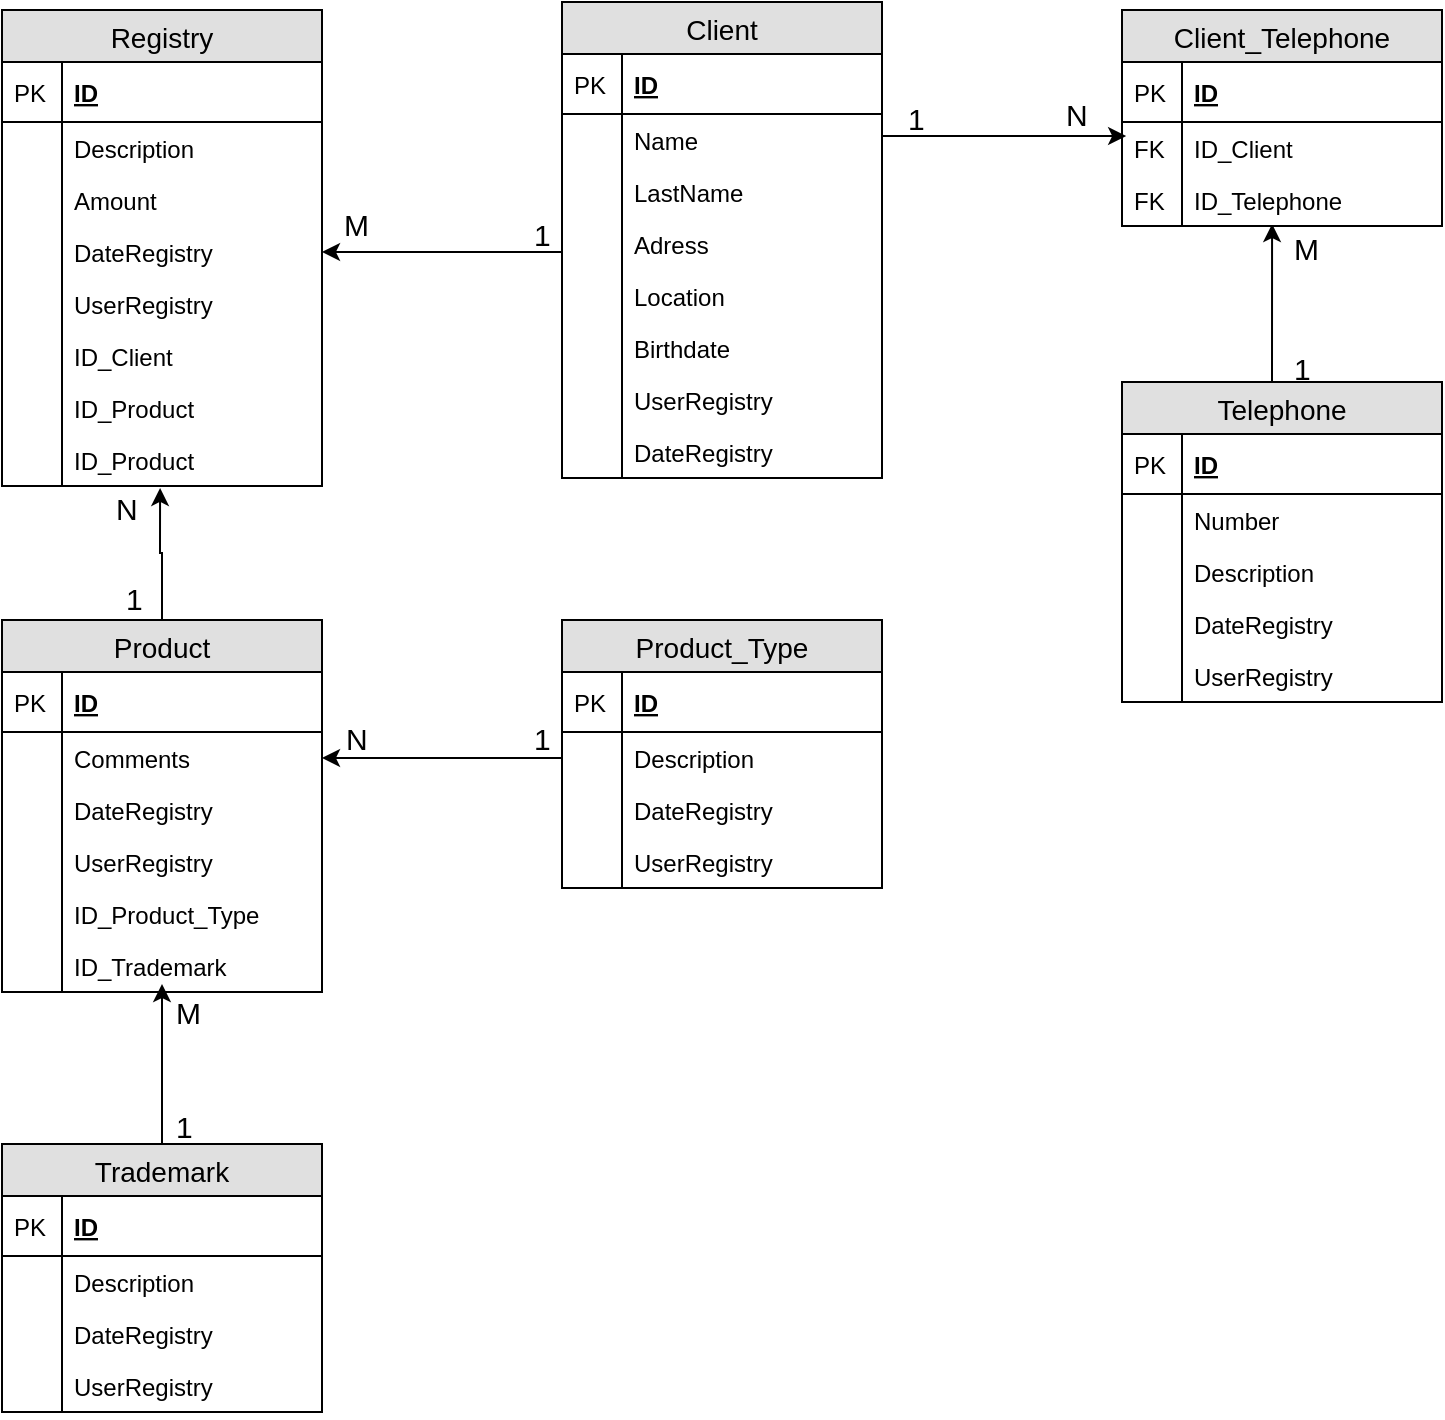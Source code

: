 <mxfile version="11.1.4" type="device"><diagram id="I-30sy9ZP8xZsH0me7Gc" name="Page-1"><mxGraphModel dx="1038" dy="555" grid="1" gridSize="10" guides="1" tooltips="1" connect="1" arrows="1" fold="1" page="1" pageScale="1" pageWidth="827" pageHeight="1169" math="0" shadow="0"><root><mxCell id="0"/><mxCell id="1" parent="0"/><mxCell id="gD3pB94XnEfru-n1FJpk-1" value="Registry" style="swimlane;fontStyle=0;childLayout=stackLayout;horizontal=1;startSize=26;fillColor=#e0e0e0;horizontalStack=0;resizeParent=1;resizeParentMax=0;resizeLast=0;collapsible=1;marginBottom=0;swimlaneFillColor=#ffffff;align=center;fontSize=14;" vertex="1" parent="1"><mxGeometry x="20" y="43" width="160" height="238" as="geometry"/></mxCell><mxCell id="gD3pB94XnEfru-n1FJpk-2" value="ID" style="shape=partialRectangle;top=0;left=0;right=0;bottom=1;align=left;verticalAlign=middle;fillColor=none;spacingLeft=34;spacingRight=4;overflow=hidden;rotatable=0;points=[[0,0.5],[1,0.5]];portConstraint=eastwest;dropTarget=0;fontStyle=5;fontSize=12;" vertex="1" parent="gD3pB94XnEfru-n1FJpk-1"><mxGeometry y="26" width="160" height="30" as="geometry"/></mxCell><mxCell id="gD3pB94XnEfru-n1FJpk-3" value="PK" style="shape=partialRectangle;top=0;left=0;bottom=0;fillColor=none;align=left;verticalAlign=middle;spacingLeft=4;spacingRight=4;overflow=hidden;rotatable=0;points=[];portConstraint=eastwest;part=1;fontSize=12;" vertex="1" connectable="0" parent="gD3pB94XnEfru-n1FJpk-2"><mxGeometry width="30" height="30" as="geometry"/></mxCell><mxCell id="gD3pB94XnEfru-n1FJpk-6" value="Description" style="shape=partialRectangle;top=0;left=0;right=0;bottom=0;align=left;verticalAlign=top;fillColor=none;spacingLeft=34;spacingRight=4;overflow=hidden;rotatable=0;points=[[0,0.5],[1,0.5]];portConstraint=eastwest;dropTarget=0;fontSize=12;" vertex="1" parent="gD3pB94XnEfru-n1FJpk-1"><mxGeometry y="56" width="160" height="26" as="geometry"/></mxCell><mxCell id="gD3pB94XnEfru-n1FJpk-7" value="" style="shape=partialRectangle;top=0;left=0;bottom=0;fillColor=none;align=left;verticalAlign=top;spacingLeft=4;spacingRight=4;overflow=hidden;rotatable=0;points=[];portConstraint=eastwest;part=1;fontSize=12;" vertex="1" connectable="0" parent="gD3pB94XnEfru-n1FJpk-6"><mxGeometry width="30" height="26" as="geometry"/></mxCell><mxCell id="gD3pB94XnEfru-n1FJpk-8" value="Amount" style="shape=partialRectangle;top=0;left=0;right=0;bottom=0;align=left;verticalAlign=top;fillColor=none;spacingLeft=34;spacingRight=4;overflow=hidden;rotatable=0;points=[[0,0.5],[1,0.5]];portConstraint=eastwest;dropTarget=0;fontSize=12;" vertex="1" parent="gD3pB94XnEfru-n1FJpk-1"><mxGeometry y="82" width="160" height="26" as="geometry"/></mxCell><mxCell id="gD3pB94XnEfru-n1FJpk-9" value="" style="shape=partialRectangle;top=0;left=0;bottom=0;fillColor=none;align=left;verticalAlign=top;spacingLeft=4;spacingRight=4;overflow=hidden;rotatable=0;points=[];portConstraint=eastwest;part=1;fontSize=12;" vertex="1" connectable="0" parent="gD3pB94XnEfru-n1FJpk-8"><mxGeometry width="30" height="26" as="geometry"/></mxCell><mxCell id="gD3pB94XnEfru-n1FJpk-12" value="DateRegistry" style="shape=partialRectangle;top=0;left=0;right=0;bottom=0;align=left;verticalAlign=top;fillColor=none;spacingLeft=34;spacingRight=4;overflow=hidden;rotatable=0;points=[[0,0.5],[1,0.5]];portConstraint=eastwest;dropTarget=0;fontSize=12;" vertex="1" parent="gD3pB94XnEfru-n1FJpk-1"><mxGeometry y="108" width="160" height="26" as="geometry"/></mxCell><mxCell id="gD3pB94XnEfru-n1FJpk-13" value="" style="shape=partialRectangle;top=0;left=0;bottom=0;fillColor=none;align=left;verticalAlign=top;spacingLeft=4;spacingRight=4;overflow=hidden;rotatable=0;points=[];portConstraint=eastwest;part=1;fontSize=12;" vertex="1" connectable="0" parent="gD3pB94XnEfru-n1FJpk-12"><mxGeometry width="30" height="26" as="geometry"/></mxCell><mxCell id="gD3pB94XnEfru-n1FJpk-120" value="UserRegistry" style="shape=partialRectangle;top=0;left=0;right=0;bottom=0;align=left;verticalAlign=top;fillColor=none;spacingLeft=34;spacingRight=4;overflow=hidden;rotatable=0;points=[[0,0.5],[1,0.5]];portConstraint=eastwest;dropTarget=0;fontSize=12;" vertex="1" parent="gD3pB94XnEfru-n1FJpk-1"><mxGeometry y="134" width="160" height="26" as="geometry"/></mxCell><mxCell id="gD3pB94XnEfru-n1FJpk-121" value="" style="shape=partialRectangle;top=0;left=0;bottom=0;fillColor=none;align=left;verticalAlign=top;spacingLeft=4;spacingRight=4;overflow=hidden;rotatable=0;points=[];portConstraint=eastwest;part=1;fontSize=12;" vertex="1" connectable="0" parent="gD3pB94XnEfru-n1FJpk-120"><mxGeometry width="30" height="26" as="geometry"/></mxCell><mxCell id="gD3pB94XnEfru-n1FJpk-14" value="ID_Client" style="shape=partialRectangle;top=0;left=0;right=0;bottom=0;align=left;verticalAlign=top;fillColor=none;spacingLeft=34;spacingRight=4;overflow=hidden;rotatable=0;points=[[0,0.5],[1,0.5]];portConstraint=eastwest;dropTarget=0;fontSize=12;" vertex="1" parent="gD3pB94XnEfru-n1FJpk-1"><mxGeometry y="160" width="160" height="26" as="geometry"/></mxCell><mxCell id="gD3pB94XnEfru-n1FJpk-15" value="" style="shape=partialRectangle;top=0;left=0;bottom=0;fillColor=none;align=left;verticalAlign=top;spacingLeft=4;spacingRight=4;overflow=hidden;rotatable=0;points=[];portConstraint=eastwest;part=1;fontSize=12;" vertex="1" connectable="0" parent="gD3pB94XnEfru-n1FJpk-14"><mxGeometry width="30" height="26" as="geometry"/></mxCell><mxCell id="gD3pB94XnEfru-n1FJpk-16" value="ID_Product" style="shape=partialRectangle;top=0;left=0;right=0;bottom=0;align=left;verticalAlign=top;fillColor=none;spacingLeft=34;spacingRight=4;overflow=hidden;rotatable=0;points=[[0,0.5],[1,0.5]];portConstraint=eastwest;dropTarget=0;fontSize=12;" vertex="1" parent="gD3pB94XnEfru-n1FJpk-1"><mxGeometry y="186" width="160" height="26" as="geometry"/></mxCell><mxCell id="gD3pB94XnEfru-n1FJpk-17" value="" style="shape=partialRectangle;top=0;left=0;bottom=0;fillColor=none;align=left;verticalAlign=top;spacingLeft=4;spacingRight=4;overflow=hidden;rotatable=0;points=[];portConstraint=eastwest;part=1;fontSize=12;" vertex="1" connectable="0" parent="gD3pB94XnEfru-n1FJpk-16"><mxGeometry width="30" height="26" as="geometry"/></mxCell><mxCell id="gD3pB94XnEfru-n1FJpk-152" value="ID_Product" style="shape=partialRectangle;top=0;left=0;right=0;bottom=0;align=left;verticalAlign=top;fillColor=none;spacingLeft=34;spacingRight=4;overflow=hidden;rotatable=0;points=[[0,0.5],[1,0.5]];portConstraint=eastwest;dropTarget=0;fontSize=12;" vertex="1" parent="gD3pB94XnEfru-n1FJpk-1"><mxGeometry y="212" width="160" height="26" as="geometry"/></mxCell><mxCell id="gD3pB94XnEfru-n1FJpk-153" value="" style="shape=partialRectangle;top=0;left=0;bottom=0;fillColor=none;align=left;verticalAlign=top;spacingLeft=4;spacingRight=4;overflow=hidden;rotatable=0;points=[];portConstraint=eastwest;part=1;fontSize=12;" vertex="1" connectable="0" parent="gD3pB94XnEfru-n1FJpk-152"><mxGeometry width="30" height="26" as="geometry"/></mxCell><mxCell id="gD3pB94XnEfru-n1FJpk-22" value="Client" style="swimlane;fontStyle=0;childLayout=stackLayout;horizontal=1;startSize=26;fillColor=#e0e0e0;horizontalStack=0;resizeParent=1;resizeParentMax=0;resizeLast=0;collapsible=1;marginBottom=0;swimlaneFillColor=#ffffff;align=center;fontSize=14;" vertex="1" parent="1"><mxGeometry x="300" y="39" width="160" height="238" as="geometry"/></mxCell><mxCell id="gD3pB94XnEfru-n1FJpk-23" value="ID" style="shape=partialRectangle;top=0;left=0;right=0;bottom=1;align=left;verticalAlign=middle;fillColor=none;spacingLeft=34;spacingRight=4;overflow=hidden;rotatable=0;points=[[0,0.5],[1,0.5]];portConstraint=eastwest;dropTarget=0;fontStyle=5;fontSize=12;" vertex="1" parent="gD3pB94XnEfru-n1FJpk-22"><mxGeometry y="26" width="160" height="30" as="geometry"/></mxCell><mxCell id="gD3pB94XnEfru-n1FJpk-24" value="PK" style="shape=partialRectangle;top=0;left=0;bottom=0;fillColor=none;align=left;verticalAlign=middle;spacingLeft=4;spacingRight=4;overflow=hidden;rotatable=0;points=[];portConstraint=eastwest;part=1;fontSize=12;" vertex="1" connectable="0" parent="gD3pB94XnEfru-n1FJpk-23"><mxGeometry width="30" height="30" as="geometry"/></mxCell><mxCell id="gD3pB94XnEfru-n1FJpk-25" value="Name" style="shape=partialRectangle;top=0;left=0;right=0;bottom=0;align=left;verticalAlign=top;fillColor=none;spacingLeft=34;spacingRight=4;overflow=hidden;rotatable=0;points=[[0,0.5],[1,0.5]];portConstraint=eastwest;dropTarget=0;fontSize=12;" vertex="1" parent="gD3pB94XnEfru-n1FJpk-22"><mxGeometry y="56" width="160" height="26" as="geometry"/></mxCell><mxCell id="gD3pB94XnEfru-n1FJpk-26" value="" style="shape=partialRectangle;top=0;left=0;bottom=0;fillColor=none;align=left;verticalAlign=top;spacingLeft=4;spacingRight=4;overflow=hidden;rotatable=0;points=[];portConstraint=eastwest;part=1;fontSize=12;" vertex="1" connectable="0" parent="gD3pB94XnEfru-n1FJpk-25"><mxGeometry width="30" height="26" as="geometry"/></mxCell><mxCell id="gD3pB94XnEfru-n1FJpk-27" value="LastName" style="shape=partialRectangle;top=0;left=0;right=0;bottom=0;align=left;verticalAlign=top;fillColor=none;spacingLeft=34;spacingRight=4;overflow=hidden;rotatable=0;points=[[0,0.5],[1,0.5]];portConstraint=eastwest;dropTarget=0;fontSize=12;" vertex="1" parent="gD3pB94XnEfru-n1FJpk-22"><mxGeometry y="82" width="160" height="26" as="geometry"/></mxCell><mxCell id="gD3pB94XnEfru-n1FJpk-28" value="" style="shape=partialRectangle;top=0;left=0;bottom=0;fillColor=none;align=left;verticalAlign=top;spacingLeft=4;spacingRight=4;overflow=hidden;rotatable=0;points=[];portConstraint=eastwest;part=1;fontSize=12;" vertex="1" connectable="0" parent="gD3pB94XnEfru-n1FJpk-27"><mxGeometry width="30" height="26" as="geometry"/></mxCell><mxCell id="gD3pB94XnEfru-n1FJpk-33" value="Adress" style="shape=partialRectangle;top=0;left=0;right=0;bottom=0;align=left;verticalAlign=top;fillColor=none;spacingLeft=34;spacingRight=4;overflow=hidden;rotatable=0;points=[[0,0.5],[1,0.5]];portConstraint=eastwest;dropTarget=0;fontSize=12;" vertex="1" parent="gD3pB94XnEfru-n1FJpk-22"><mxGeometry y="108" width="160" height="26" as="geometry"/></mxCell><mxCell id="gD3pB94XnEfru-n1FJpk-34" value="" style="shape=partialRectangle;top=0;left=0;bottom=0;fillColor=none;align=left;verticalAlign=top;spacingLeft=4;spacingRight=4;overflow=hidden;rotatable=0;points=[];portConstraint=eastwest;part=1;fontSize=12;" vertex="1" connectable="0" parent="gD3pB94XnEfru-n1FJpk-33"><mxGeometry width="30" height="26" as="geometry"/></mxCell><mxCell id="gD3pB94XnEfru-n1FJpk-35" value="Location" style="shape=partialRectangle;top=0;left=0;right=0;bottom=0;align=left;verticalAlign=top;fillColor=none;spacingLeft=34;spacingRight=4;overflow=hidden;rotatable=0;points=[[0,0.5],[1,0.5]];portConstraint=eastwest;dropTarget=0;fontSize=12;" vertex="1" parent="gD3pB94XnEfru-n1FJpk-22"><mxGeometry y="134" width="160" height="26" as="geometry"/></mxCell><mxCell id="gD3pB94XnEfru-n1FJpk-36" value="" style="shape=partialRectangle;top=0;left=0;bottom=0;fillColor=none;align=left;verticalAlign=top;spacingLeft=4;spacingRight=4;overflow=hidden;rotatable=0;points=[];portConstraint=eastwest;part=1;fontSize=12;" vertex="1" connectable="0" parent="gD3pB94XnEfru-n1FJpk-35"><mxGeometry width="30" height="26" as="geometry"/></mxCell><mxCell id="gD3pB94XnEfru-n1FJpk-37" value="Birthdate" style="shape=partialRectangle;top=0;left=0;right=0;bottom=0;align=left;verticalAlign=top;fillColor=none;spacingLeft=34;spacingRight=4;overflow=hidden;rotatable=0;points=[[0,0.5],[1,0.5]];portConstraint=eastwest;dropTarget=0;fontSize=12;" vertex="1" parent="gD3pB94XnEfru-n1FJpk-22"><mxGeometry y="160" width="160" height="26" as="geometry"/></mxCell><mxCell id="gD3pB94XnEfru-n1FJpk-38" value="" style="shape=partialRectangle;top=0;left=0;bottom=0;fillColor=none;align=left;verticalAlign=top;spacingLeft=4;spacingRight=4;overflow=hidden;rotatable=0;points=[];portConstraint=eastwest;part=1;fontSize=12;" vertex="1" connectable="0" parent="gD3pB94XnEfru-n1FJpk-37"><mxGeometry width="30" height="26" as="geometry"/></mxCell><mxCell id="gD3pB94XnEfru-n1FJpk-39" value="UserRegistry" style="shape=partialRectangle;top=0;left=0;right=0;bottom=0;align=left;verticalAlign=top;fillColor=none;spacingLeft=34;spacingRight=4;overflow=hidden;rotatable=0;points=[[0,0.5],[1,0.5]];portConstraint=eastwest;dropTarget=0;fontSize=12;" vertex="1" parent="gD3pB94XnEfru-n1FJpk-22"><mxGeometry y="186" width="160" height="26" as="geometry"/></mxCell><mxCell id="gD3pB94XnEfru-n1FJpk-40" value="" style="shape=partialRectangle;top=0;left=0;bottom=0;fillColor=none;align=left;verticalAlign=top;spacingLeft=4;spacingRight=4;overflow=hidden;rotatable=0;points=[];portConstraint=eastwest;part=1;fontSize=12;" vertex="1" connectable="0" parent="gD3pB94XnEfru-n1FJpk-39"><mxGeometry width="30" height="26" as="geometry"/></mxCell><mxCell id="gD3pB94XnEfru-n1FJpk-41" value="DateRegistry" style="shape=partialRectangle;top=0;left=0;right=0;bottom=0;align=left;verticalAlign=top;fillColor=none;spacingLeft=34;spacingRight=4;overflow=hidden;rotatable=0;points=[[0,0.5],[1,0.5]];portConstraint=eastwest;dropTarget=0;fontSize=12;" vertex="1" parent="gD3pB94XnEfru-n1FJpk-22"><mxGeometry y="212" width="160" height="26" as="geometry"/></mxCell><mxCell id="gD3pB94XnEfru-n1FJpk-42" value="" style="shape=partialRectangle;top=0;left=0;bottom=0;fillColor=none;align=left;verticalAlign=top;spacingLeft=4;spacingRight=4;overflow=hidden;rotatable=0;points=[];portConstraint=eastwest;part=1;fontSize=12;" vertex="1" connectable="0" parent="gD3pB94XnEfru-n1FJpk-41"><mxGeometry width="30" height="26" as="geometry"/></mxCell><mxCell id="gD3pB94XnEfru-n1FJpk-167" style="edgeStyle=orthogonalEdgeStyle;rounded=0;orthogonalLoop=1;jettySize=auto;html=1;exitX=0.5;exitY=0;exitDx=0;exitDy=0;entryX=0.469;entryY=0.962;entryDx=0;entryDy=0;entryPerimeter=0;fontSize=15;fontColor=#000000;" edge="1" parent="1" source="gD3pB94XnEfru-n1FJpk-43" target="gD3pB94XnEfru-n1FJpk-161"><mxGeometry relative="1" as="geometry"><Array as="points"><mxPoint x="655" y="229"/></Array></mxGeometry></mxCell><mxCell id="gD3pB94XnEfru-n1FJpk-43" value="Telephone" style="swimlane;fontStyle=0;childLayout=stackLayout;horizontal=1;startSize=26;fillColor=#e0e0e0;horizontalStack=0;resizeParent=1;resizeParentMax=0;resizeLast=0;collapsible=1;marginBottom=0;swimlaneFillColor=#ffffff;align=center;fontSize=14;" vertex="1" parent="1"><mxGeometry x="580" y="229" width="160" height="160" as="geometry"/></mxCell><mxCell id="gD3pB94XnEfru-n1FJpk-44" value="ID" style="shape=partialRectangle;top=0;left=0;right=0;bottom=1;align=left;verticalAlign=middle;fillColor=none;spacingLeft=34;spacingRight=4;overflow=hidden;rotatable=0;points=[[0,0.5],[1,0.5]];portConstraint=eastwest;dropTarget=0;fontStyle=5;fontSize=12;" vertex="1" parent="gD3pB94XnEfru-n1FJpk-43"><mxGeometry y="26" width="160" height="30" as="geometry"/></mxCell><mxCell id="gD3pB94XnEfru-n1FJpk-45" value="PK" style="shape=partialRectangle;top=0;left=0;bottom=0;fillColor=none;align=left;verticalAlign=middle;spacingLeft=4;spacingRight=4;overflow=hidden;rotatable=0;points=[];portConstraint=eastwest;part=1;fontSize=12;" vertex="1" connectable="0" parent="gD3pB94XnEfru-n1FJpk-44"><mxGeometry width="30" height="30" as="geometry"/></mxCell><mxCell id="gD3pB94XnEfru-n1FJpk-46" value="Number" style="shape=partialRectangle;top=0;left=0;right=0;bottom=0;align=left;verticalAlign=top;fillColor=none;spacingLeft=34;spacingRight=4;overflow=hidden;rotatable=0;points=[[0,0.5],[1,0.5]];portConstraint=eastwest;dropTarget=0;fontSize=12;" vertex="1" parent="gD3pB94XnEfru-n1FJpk-43"><mxGeometry y="56" width="160" height="26" as="geometry"/></mxCell><mxCell id="gD3pB94XnEfru-n1FJpk-47" value="" style="shape=partialRectangle;top=0;left=0;bottom=0;fillColor=none;align=left;verticalAlign=top;spacingLeft=4;spacingRight=4;overflow=hidden;rotatable=0;points=[];portConstraint=eastwest;part=1;fontSize=12;" vertex="1" connectable="0" parent="gD3pB94XnEfru-n1FJpk-46"><mxGeometry width="30" height="26" as="geometry"/></mxCell><mxCell id="gD3pB94XnEfru-n1FJpk-48" value="Description" style="shape=partialRectangle;top=0;left=0;right=0;bottom=0;align=left;verticalAlign=top;fillColor=none;spacingLeft=34;spacingRight=4;overflow=hidden;rotatable=0;points=[[0,0.5],[1,0.5]];portConstraint=eastwest;dropTarget=0;fontSize=12;" vertex="1" parent="gD3pB94XnEfru-n1FJpk-43"><mxGeometry y="82" width="160" height="26" as="geometry"/></mxCell><mxCell id="gD3pB94XnEfru-n1FJpk-49" value="" style="shape=partialRectangle;top=0;left=0;bottom=0;fillColor=none;align=left;verticalAlign=top;spacingLeft=4;spacingRight=4;overflow=hidden;rotatable=0;points=[];portConstraint=eastwest;part=1;fontSize=12;" vertex="1" connectable="0" parent="gD3pB94XnEfru-n1FJpk-48"><mxGeometry width="30" height="26" as="geometry"/></mxCell><mxCell id="gD3pB94XnEfru-n1FJpk-130" value="DateRegistry" style="shape=partialRectangle;top=0;left=0;right=0;bottom=0;align=left;verticalAlign=top;fillColor=none;spacingLeft=34;spacingRight=4;overflow=hidden;rotatable=0;points=[[0,0.5],[1,0.5]];portConstraint=eastwest;dropTarget=0;fontSize=12;" vertex="1" parent="gD3pB94XnEfru-n1FJpk-43"><mxGeometry y="108" width="160" height="26" as="geometry"/></mxCell><mxCell id="gD3pB94XnEfru-n1FJpk-131" value="" style="shape=partialRectangle;top=0;left=0;bottom=0;fillColor=none;align=left;verticalAlign=top;spacingLeft=4;spacingRight=4;overflow=hidden;rotatable=0;points=[];portConstraint=eastwest;part=1;fontSize=12;" vertex="1" connectable="0" parent="gD3pB94XnEfru-n1FJpk-130"><mxGeometry width="30" height="26" as="geometry"/></mxCell><mxCell id="gD3pB94XnEfru-n1FJpk-132" value="UserRegistry" style="shape=partialRectangle;top=0;left=0;right=0;bottom=0;align=left;verticalAlign=top;fillColor=none;spacingLeft=34;spacingRight=4;overflow=hidden;rotatable=0;points=[[0,0.5],[1,0.5]];portConstraint=eastwest;dropTarget=0;fontSize=12;" vertex="1" parent="gD3pB94XnEfru-n1FJpk-43"><mxGeometry y="134" width="160" height="26" as="geometry"/></mxCell><mxCell id="gD3pB94XnEfru-n1FJpk-133" value="" style="shape=partialRectangle;top=0;left=0;bottom=0;fillColor=none;align=left;verticalAlign=top;spacingLeft=4;spacingRight=4;overflow=hidden;rotatable=0;points=[];portConstraint=eastwest;part=1;fontSize=12;" vertex="1" connectable="0" parent="gD3pB94XnEfru-n1FJpk-132"><mxGeometry width="30" height="26" as="geometry"/></mxCell><mxCell id="gD3pB94XnEfru-n1FJpk-155" style="edgeStyle=orthogonalEdgeStyle;rounded=0;orthogonalLoop=1;jettySize=auto;html=1;exitX=0.5;exitY=0;exitDx=0;exitDy=0;entryX=0.494;entryY=1.038;entryDx=0;entryDy=0;entryPerimeter=0;fontSize=15;" edge="1" parent="1" source="gD3pB94XnEfru-n1FJpk-94" target="gD3pB94XnEfru-n1FJpk-152"><mxGeometry relative="1" as="geometry"/></mxCell><mxCell id="gD3pB94XnEfru-n1FJpk-94" value="Product" style="swimlane;fontStyle=0;childLayout=stackLayout;horizontal=1;startSize=26;fillColor=#e0e0e0;horizontalStack=0;resizeParent=1;resizeParentMax=0;resizeLast=0;collapsible=1;marginBottom=0;swimlaneFillColor=#ffffff;align=center;fontSize=14;" vertex="1" parent="1"><mxGeometry x="20" y="348" width="160" height="186" as="geometry"/></mxCell><mxCell id="gD3pB94XnEfru-n1FJpk-95" value="ID" style="shape=partialRectangle;top=0;left=0;right=0;bottom=1;align=left;verticalAlign=middle;fillColor=none;spacingLeft=34;spacingRight=4;overflow=hidden;rotatable=0;points=[[0,0.5],[1,0.5]];portConstraint=eastwest;dropTarget=0;fontStyle=5;fontSize=12;" vertex="1" parent="gD3pB94XnEfru-n1FJpk-94"><mxGeometry y="26" width="160" height="30" as="geometry"/></mxCell><mxCell id="gD3pB94XnEfru-n1FJpk-96" value="PK" style="shape=partialRectangle;top=0;left=0;bottom=0;fillColor=none;align=left;verticalAlign=middle;spacingLeft=4;spacingRight=4;overflow=hidden;rotatable=0;points=[];portConstraint=eastwest;part=1;fontSize=12;" vertex="1" connectable="0" parent="gD3pB94XnEfru-n1FJpk-95"><mxGeometry width="30" height="30" as="geometry"/></mxCell><mxCell id="gD3pB94XnEfru-n1FJpk-97" value="Comments" style="shape=partialRectangle;top=0;left=0;right=0;bottom=0;align=left;verticalAlign=top;fillColor=none;spacingLeft=34;spacingRight=4;overflow=hidden;rotatable=0;points=[[0,0.5],[1,0.5]];portConstraint=eastwest;dropTarget=0;fontSize=12;" vertex="1" parent="gD3pB94XnEfru-n1FJpk-94"><mxGeometry y="56" width="160" height="26" as="geometry"/></mxCell><mxCell id="gD3pB94XnEfru-n1FJpk-98" value="" style="shape=partialRectangle;top=0;left=0;bottom=0;fillColor=none;align=left;verticalAlign=top;spacingLeft=4;spacingRight=4;overflow=hidden;rotatable=0;points=[];portConstraint=eastwest;part=1;fontSize=12;" vertex="1" connectable="0" parent="gD3pB94XnEfru-n1FJpk-97"><mxGeometry width="30" height="26" as="geometry"/></mxCell><mxCell id="gD3pB94XnEfru-n1FJpk-126" value="DateRegistry" style="shape=partialRectangle;top=0;left=0;right=0;bottom=0;align=left;verticalAlign=top;fillColor=none;spacingLeft=34;spacingRight=4;overflow=hidden;rotatable=0;points=[[0,0.5],[1,0.5]];portConstraint=eastwest;dropTarget=0;fontSize=12;" vertex="1" parent="gD3pB94XnEfru-n1FJpk-94"><mxGeometry y="82" width="160" height="26" as="geometry"/></mxCell><mxCell id="gD3pB94XnEfru-n1FJpk-127" value="" style="shape=partialRectangle;top=0;left=0;bottom=0;fillColor=none;align=left;verticalAlign=top;spacingLeft=4;spacingRight=4;overflow=hidden;rotatable=0;points=[];portConstraint=eastwest;part=1;fontSize=12;" vertex="1" connectable="0" parent="gD3pB94XnEfru-n1FJpk-126"><mxGeometry width="30" height="26" as="geometry"/></mxCell><mxCell id="gD3pB94XnEfru-n1FJpk-128" value="UserRegistry" style="shape=partialRectangle;top=0;left=0;right=0;bottom=0;align=left;verticalAlign=top;fillColor=none;spacingLeft=34;spacingRight=4;overflow=hidden;rotatable=0;points=[[0,0.5],[1,0.5]];portConstraint=eastwest;dropTarget=0;fontSize=12;" vertex="1" parent="gD3pB94XnEfru-n1FJpk-94"><mxGeometry y="108" width="160" height="26" as="geometry"/></mxCell><mxCell id="gD3pB94XnEfru-n1FJpk-129" value="" style="shape=partialRectangle;top=0;left=0;bottom=0;fillColor=none;align=left;verticalAlign=top;spacingLeft=4;spacingRight=4;overflow=hidden;rotatable=0;points=[];portConstraint=eastwest;part=1;fontSize=12;" vertex="1" connectable="0" parent="gD3pB94XnEfru-n1FJpk-128"><mxGeometry width="30" height="26" as="geometry"/></mxCell><mxCell id="gD3pB94XnEfru-n1FJpk-118" value="ID_Product_Type" style="shape=partialRectangle;top=0;left=0;right=0;bottom=0;align=left;verticalAlign=top;fillColor=none;spacingLeft=34;spacingRight=4;overflow=hidden;rotatable=0;points=[[0,0.5],[1,0.5]];portConstraint=eastwest;dropTarget=0;fontSize=12;" vertex="1" parent="gD3pB94XnEfru-n1FJpk-94"><mxGeometry y="134" width="160" height="26" as="geometry"/></mxCell><mxCell id="gD3pB94XnEfru-n1FJpk-119" value="" style="shape=partialRectangle;top=0;left=0;bottom=0;fillColor=none;align=left;verticalAlign=top;spacingLeft=4;spacingRight=4;overflow=hidden;rotatable=0;points=[];portConstraint=eastwest;part=1;fontSize=12;" vertex="1" connectable="0" parent="gD3pB94XnEfru-n1FJpk-118"><mxGeometry width="30" height="26" as="geometry"/></mxCell><mxCell id="gD3pB94XnEfru-n1FJpk-185" value="ID_Trademark" style="shape=partialRectangle;top=0;left=0;right=0;bottom=0;align=left;verticalAlign=top;fillColor=none;spacingLeft=34;spacingRight=4;overflow=hidden;rotatable=0;points=[[0,0.5],[1,0.5]];portConstraint=eastwest;dropTarget=0;fontSize=12;" vertex="1" parent="gD3pB94XnEfru-n1FJpk-94"><mxGeometry y="160" width="160" height="26" as="geometry"/></mxCell><mxCell id="gD3pB94XnEfru-n1FJpk-186" value="" style="shape=partialRectangle;top=0;left=0;bottom=0;fillColor=none;align=left;verticalAlign=top;spacingLeft=4;spacingRight=4;overflow=hidden;rotatable=0;points=[];portConstraint=eastwest;part=1;fontSize=12;" vertex="1" connectable="0" parent="gD3pB94XnEfru-n1FJpk-185"><mxGeometry width="30" height="26" as="geometry"/></mxCell><mxCell id="gD3pB94XnEfru-n1FJpk-105" value="Product_Type" style="swimlane;fontStyle=0;childLayout=stackLayout;horizontal=1;startSize=26;fillColor=#e0e0e0;horizontalStack=0;resizeParent=1;resizeParentMax=0;resizeLast=0;collapsible=1;marginBottom=0;swimlaneFillColor=#ffffff;align=center;fontSize=14;" vertex="1" parent="1"><mxGeometry x="300" y="348" width="160" height="134" as="geometry"/></mxCell><mxCell id="gD3pB94XnEfru-n1FJpk-106" value="ID" style="shape=partialRectangle;top=0;left=0;right=0;bottom=1;align=left;verticalAlign=middle;fillColor=none;spacingLeft=34;spacingRight=4;overflow=hidden;rotatable=0;points=[[0,0.5],[1,0.5]];portConstraint=eastwest;dropTarget=0;fontStyle=5;fontSize=12;" vertex="1" parent="gD3pB94XnEfru-n1FJpk-105"><mxGeometry y="26" width="160" height="30" as="geometry"/></mxCell><mxCell id="gD3pB94XnEfru-n1FJpk-107" value="PK" style="shape=partialRectangle;top=0;left=0;bottom=0;fillColor=none;align=left;verticalAlign=middle;spacingLeft=4;spacingRight=4;overflow=hidden;rotatable=0;points=[];portConstraint=eastwest;part=1;fontSize=12;" vertex="1" connectable="0" parent="gD3pB94XnEfru-n1FJpk-106"><mxGeometry width="30" height="30" as="geometry"/></mxCell><mxCell id="gD3pB94XnEfru-n1FJpk-108" value="Description" style="shape=partialRectangle;top=0;left=0;right=0;bottom=0;align=left;verticalAlign=top;fillColor=none;spacingLeft=34;spacingRight=4;overflow=hidden;rotatable=0;points=[[0,0.5],[1,0.5]];portConstraint=eastwest;dropTarget=0;fontSize=12;" vertex="1" parent="gD3pB94XnEfru-n1FJpk-105"><mxGeometry y="56" width="160" height="26" as="geometry"/></mxCell><mxCell id="gD3pB94XnEfru-n1FJpk-109" value="" style="shape=partialRectangle;top=0;left=0;bottom=0;fillColor=none;align=left;verticalAlign=top;spacingLeft=4;spacingRight=4;overflow=hidden;rotatable=0;points=[];portConstraint=eastwest;part=1;fontSize=12;" vertex="1" connectable="0" parent="gD3pB94XnEfru-n1FJpk-108"><mxGeometry width="30" height="26" as="geometry"/></mxCell><mxCell id="gD3pB94XnEfru-n1FJpk-122" value="DateRegistry" style="shape=partialRectangle;top=0;left=0;right=0;bottom=0;align=left;verticalAlign=top;fillColor=none;spacingLeft=34;spacingRight=4;overflow=hidden;rotatable=0;points=[[0,0.5],[1,0.5]];portConstraint=eastwest;dropTarget=0;fontSize=12;" vertex="1" parent="gD3pB94XnEfru-n1FJpk-105"><mxGeometry y="82" width="160" height="26" as="geometry"/></mxCell><mxCell id="gD3pB94XnEfru-n1FJpk-123" value="" style="shape=partialRectangle;top=0;left=0;bottom=0;fillColor=none;align=left;verticalAlign=top;spacingLeft=4;spacingRight=4;overflow=hidden;rotatable=0;points=[];portConstraint=eastwest;part=1;fontSize=12;" vertex="1" connectable="0" parent="gD3pB94XnEfru-n1FJpk-122"><mxGeometry width="30" height="26" as="geometry"/></mxCell><mxCell id="gD3pB94XnEfru-n1FJpk-124" value="UserRegistry" style="shape=partialRectangle;top=0;left=0;right=0;bottom=0;align=left;verticalAlign=top;fillColor=none;spacingLeft=34;spacingRight=4;overflow=hidden;rotatable=0;points=[[0,0.5],[1,0.5]];portConstraint=eastwest;dropTarget=0;fontSize=12;" vertex="1" parent="gD3pB94XnEfru-n1FJpk-105"><mxGeometry y="108" width="160" height="26" as="geometry"/></mxCell><mxCell id="gD3pB94XnEfru-n1FJpk-125" value="" style="shape=partialRectangle;top=0;left=0;bottom=0;fillColor=none;align=left;verticalAlign=top;spacingLeft=4;spacingRight=4;overflow=hidden;rotatable=0;points=[];portConstraint=eastwest;part=1;fontSize=12;" vertex="1" connectable="0" parent="gD3pB94XnEfru-n1FJpk-124"><mxGeometry width="30" height="26" as="geometry"/></mxCell><mxCell id="gD3pB94XnEfru-n1FJpk-136" style="edgeStyle=orthogonalEdgeStyle;rounded=0;orthogonalLoop=1;jettySize=auto;html=1;entryX=1;entryY=0.5;entryDx=0;entryDy=0;fontSize=15;" edge="1" parent="1" source="gD3pB94XnEfru-n1FJpk-108" target="gD3pB94XnEfru-n1FJpk-97"><mxGeometry relative="1" as="geometry"/></mxCell><mxCell id="gD3pB94XnEfru-n1FJpk-137" value="1" style="text;html=1;resizable=0;points=[];autosize=1;align=left;verticalAlign=top;spacingTop=-4;fontSize=15;" vertex="1" parent="1"><mxGeometry x="283.5" y="396" width="20" height="20" as="geometry"/></mxCell><mxCell id="gD3pB94XnEfru-n1FJpk-138" value="N" style="text;html=1;resizable=0;points=[];autosize=1;align=left;verticalAlign=top;spacingTop=-4;fontSize=15;" vertex="1" parent="1"><mxGeometry x="190" y="396" width="30" height="20" as="geometry"/></mxCell><mxCell id="gD3pB94XnEfru-n1FJpk-147" value="1" style="text;html=1;resizable=0;points=[];autosize=1;align=left;verticalAlign=top;spacingTop=-4;fontSize=15;" vertex="1" parent="1"><mxGeometry x="80" y="326" width="20" height="20" as="geometry"/></mxCell><mxCell id="gD3pB94XnEfru-n1FJpk-148" value="N" style="text;html=1;resizable=0;points=[];autosize=1;align=left;verticalAlign=top;spacingTop=-4;fontSize=15;" vertex="1" parent="1"><mxGeometry x="75" y="280.5" width="30" height="20" as="geometry"/></mxCell><mxCell id="gD3pB94XnEfru-n1FJpk-149" style="edgeStyle=orthogonalEdgeStyle;rounded=0;orthogonalLoop=1;jettySize=auto;html=1;entryX=1;entryY=0.5;entryDx=0;entryDy=0;fontSize=15;" edge="1" parent="1" source="gD3pB94XnEfru-n1FJpk-33" target="gD3pB94XnEfru-n1FJpk-12"><mxGeometry relative="1" as="geometry"><Array as="points"><mxPoint x="270" y="164"/><mxPoint x="270" y="164"/></Array></mxGeometry></mxCell><mxCell id="gD3pB94XnEfru-n1FJpk-150" value="M" style="text;html=1;resizable=0;points=[];autosize=1;align=left;verticalAlign=top;spacingTop=-4;fontSize=15;" vertex="1" parent="1"><mxGeometry x="189" y="139" width="30" height="20" as="geometry"/></mxCell><mxCell id="gD3pB94XnEfru-n1FJpk-151" value="1" style="text;html=1;resizable=0;points=[];autosize=1;align=left;verticalAlign=top;spacingTop=-4;fontSize=15;" vertex="1" parent="1"><mxGeometry x="283.5" y="144" width="20" height="20" as="geometry"/></mxCell><mxCell id="gD3pB94XnEfru-n1FJpk-156" value="Client_Telephone" style="swimlane;fontStyle=0;childLayout=stackLayout;horizontal=1;startSize=26;fillColor=#e0e0e0;horizontalStack=0;resizeParent=1;resizeParentMax=0;resizeLast=0;collapsible=1;marginBottom=0;swimlaneFillColor=#ffffff;align=center;fontSize=14;" vertex="1" parent="1"><mxGeometry x="580" y="43" width="160" height="108" as="geometry"/></mxCell><mxCell id="gD3pB94XnEfru-n1FJpk-157" value="ID" style="shape=partialRectangle;top=0;left=0;right=0;bottom=1;align=left;verticalAlign=middle;fillColor=none;spacingLeft=34;spacingRight=4;overflow=hidden;rotatable=0;points=[[0,0.5],[1,0.5]];portConstraint=eastwest;dropTarget=0;fontStyle=5;fontSize=12;" vertex="1" parent="gD3pB94XnEfru-n1FJpk-156"><mxGeometry y="26" width="160" height="30" as="geometry"/></mxCell><mxCell id="gD3pB94XnEfru-n1FJpk-158" value="PK" style="shape=partialRectangle;top=0;left=0;bottom=0;fillColor=none;align=left;verticalAlign=middle;spacingLeft=4;spacingRight=4;overflow=hidden;rotatable=0;points=[];portConstraint=eastwest;part=1;fontSize=12;" vertex="1" connectable="0" parent="gD3pB94XnEfru-n1FJpk-157"><mxGeometry width="30" height="30" as="geometry"/></mxCell><mxCell id="gD3pB94XnEfru-n1FJpk-159" value="ID_Client" style="shape=partialRectangle;top=0;left=0;right=0;bottom=0;align=left;verticalAlign=top;fillColor=none;spacingLeft=34;spacingRight=4;overflow=hidden;rotatable=0;points=[[0,0.5],[1,0.5]];portConstraint=eastwest;dropTarget=0;fontSize=12;" vertex="1" parent="gD3pB94XnEfru-n1FJpk-156"><mxGeometry y="56" width="160" height="26" as="geometry"/></mxCell><mxCell id="gD3pB94XnEfru-n1FJpk-160" value="FK" style="shape=partialRectangle;top=0;left=0;bottom=0;fillColor=none;align=left;verticalAlign=top;spacingLeft=4;spacingRight=4;overflow=hidden;rotatable=0;points=[];portConstraint=eastwest;part=1;fontSize=12;" vertex="1" connectable="0" parent="gD3pB94XnEfru-n1FJpk-159"><mxGeometry width="30" height="26" as="geometry"/></mxCell><mxCell id="gD3pB94XnEfru-n1FJpk-161" value="ID_Telephone" style="shape=partialRectangle;top=0;left=0;right=0;bottom=0;align=left;verticalAlign=top;fillColor=none;spacingLeft=34;spacingRight=4;overflow=hidden;rotatable=0;points=[[0,0.5],[1,0.5]];portConstraint=eastwest;dropTarget=0;fontSize=12;" vertex="1" parent="gD3pB94XnEfru-n1FJpk-156"><mxGeometry y="82" width="160" height="26" as="geometry"/></mxCell><mxCell id="gD3pB94XnEfru-n1FJpk-162" value="FK" style="shape=partialRectangle;top=0;left=0;bottom=0;fillColor=none;align=left;verticalAlign=top;spacingLeft=4;spacingRight=4;overflow=hidden;rotatable=0;points=[];portConstraint=eastwest;part=1;fontSize=12;" vertex="1" connectable="0" parent="gD3pB94XnEfru-n1FJpk-161"><mxGeometry width="30" height="26" as="geometry"/></mxCell><mxCell id="gD3pB94XnEfru-n1FJpk-169" style="edgeStyle=orthogonalEdgeStyle;rounded=0;orthogonalLoop=1;jettySize=auto;html=1;exitX=1;exitY=0.5;exitDx=0;exitDy=0;entryX=0.013;entryY=0.269;entryDx=0;entryDy=0;entryPerimeter=0;fontSize=15;fontColor=#000000;" edge="1" parent="1" source="gD3pB94XnEfru-n1FJpk-25" target="gD3pB94XnEfru-n1FJpk-159"><mxGeometry relative="1" as="geometry"><Array as="points"><mxPoint x="460" y="106"/></Array></mxGeometry></mxCell><mxCell id="gD3pB94XnEfru-n1FJpk-170" value="1" style="text;html=1;resizable=0;points=[];autosize=1;align=left;verticalAlign=top;spacingTop=-4;fontSize=15;fontColor=#000000;" vertex="1" parent="1"><mxGeometry x="471" y="86" width="20" height="20" as="geometry"/></mxCell><mxCell id="gD3pB94XnEfru-n1FJpk-171" value="N" style="text;html=1;resizable=0;points=[];autosize=1;align=left;verticalAlign=top;spacingTop=-4;fontSize=15;fontColor=#000000;" vertex="1" parent="1"><mxGeometry x="550" y="84" width="30" height="20" as="geometry"/></mxCell><mxCell id="gD3pB94XnEfru-n1FJpk-172" value="M" style="text;html=1;resizable=0;points=[];autosize=1;align=left;verticalAlign=top;spacingTop=-4;fontSize=15;fontColor=#000000;" vertex="1" parent="1"><mxGeometry x="664" y="151" width="30" height="20" as="geometry"/></mxCell><mxCell id="gD3pB94XnEfru-n1FJpk-173" value="1" style="text;html=1;resizable=0;points=[];autosize=1;align=left;verticalAlign=top;spacingTop=-4;fontSize=15;fontColor=#000000;" vertex="1" parent="1"><mxGeometry x="664" y="211" width="20" height="20" as="geometry"/></mxCell><mxCell id="gD3pB94XnEfru-n1FJpk-187" style="edgeStyle=orthogonalEdgeStyle;rounded=0;orthogonalLoop=1;jettySize=auto;html=1;fontSize=15;fontColor=#000000;" edge="1" parent="1" source="gD3pB94XnEfru-n1FJpk-174"><mxGeometry relative="1" as="geometry"><mxPoint x="100" y="530" as="targetPoint"/></mxGeometry></mxCell><mxCell id="gD3pB94XnEfru-n1FJpk-174" value="Trademark" style="swimlane;fontStyle=0;childLayout=stackLayout;horizontal=1;startSize=26;fillColor=#e0e0e0;horizontalStack=0;resizeParent=1;resizeParentMax=0;resizeLast=0;collapsible=1;marginBottom=0;swimlaneFillColor=#ffffff;align=center;fontSize=14;" vertex="1" parent="1"><mxGeometry x="20" y="610" width="160" height="134" as="geometry"/></mxCell><mxCell id="gD3pB94XnEfru-n1FJpk-175" value="ID" style="shape=partialRectangle;top=0;left=0;right=0;bottom=1;align=left;verticalAlign=middle;fillColor=none;spacingLeft=34;spacingRight=4;overflow=hidden;rotatable=0;points=[[0,0.5],[1,0.5]];portConstraint=eastwest;dropTarget=0;fontStyle=5;fontSize=12;" vertex="1" parent="gD3pB94XnEfru-n1FJpk-174"><mxGeometry y="26" width="160" height="30" as="geometry"/></mxCell><mxCell id="gD3pB94XnEfru-n1FJpk-176" value="PK" style="shape=partialRectangle;top=0;left=0;bottom=0;fillColor=none;align=left;verticalAlign=middle;spacingLeft=4;spacingRight=4;overflow=hidden;rotatable=0;points=[];portConstraint=eastwest;part=1;fontSize=12;" vertex="1" connectable="0" parent="gD3pB94XnEfru-n1FJpk-175"><mxGeometry width="30" height="30" as="geometry"/></mxCell><mxCell id="gD3pB94XnEfru-n1FJpk-177" value="Description" style="shape=partialRectangle;top=0;left=0;right=0;bottom=0;align=left;verticalAlign=top;fillColor=none;spacingLeft=34;spacingRight=4;overflow=hidden;rotatable=0;points=[[0,0.5],[1,0.5]];portConstraint=eastwest;dropTarget=0;fontSize=12;" vertex="1" parent="gD3pB94XnEfru-n1FJpk-174"><mxGeometry y="56" width="160" height="26" as="geometry"/></mxCell><mxCell id="gD3pB94XnEfru-n1FJpk-178" value="" style="shape=partialRectangle;top=0;left=0;bottom=0;fillColor=none;align=left;verticalAlign=top;spacingLeft=4;spacingRight=4;overflow=hidden;rotatable=0;points=[];portConstraint=eastwest;part=1;fontSize=12;" vertex="1" connectable="0" parent="gD3pB94XnEfru-n1FJpk-177"><mxGeometry width="30" height="26" as="geometry"/></mxCell><mxCell id="gD3pB94XnEfru-n1FJpk-179" value="DateRegistry" style="shape=partialRectangle;top=0;left=0;right=0;bottom=0;align=left;verticalAlign=top;fillColor=none;spacingLeft=34;spacingRight=4;overflow=hidden;rotatable=0;points=[[0,0.5],[1,0.5]];portConstraint=eastwest;dropTarget=0;fontSize=12;" vertex="1" parent="gD3pB94XnEfru-n1FJpk-174"><mxGeometry y="82" width="160" height="26" as="geometry"/></mxCell><mxCell id="gD3pB94XnEfru-n1FJpk-180" value="" style="shape=partialRectangle;top=0;left=0;bottom=0;fillColor=none;align=left;verticalAlign=top;spacingLeft=4;spacingRight=4;overflow=hidden;rotatable=0;points=[];portConstraint=eastwest;part=1;fontSize=12;" vertex="1" connectable="0" parent="gD3pB94XnEfru-n1FJpk-179"><mxGeometry width="30" height="26" as="geometry"/></mxCell><mxCell id="gD3pB94XnEfru-n1FJpk-181" value="UserRegistry" style="shape=partialRectangle;top=0;left=0;right=0;bottom=0;align=left;verticalAlign=top;fillColor=none;spacingLeft=34;spacingRight=4;overflow=hidden;rotatable=0;points=[[0,0.5],[1,0.5]];portConstraint=eastwest;dropTarget=0;fontSize=12;" vertex="1" parent="gD3pB94XnEfru-n1FJpk-174"><mxGeometry y="108" width="160" height="26" as="geometry"/></mxCell><mxCell id="gD3pB94XnEfru-n1FJpk-182" value="" style="shape=partialRectangle;top=0;left=0;bottom=0;fillColor=none;align=left;verticalAlign=top;spacingLeft=4;spacingRight=4;overflow=hidden;rotatable=0;points=[];portConstraint=eastwest;part=1;fontSize=12;" vertex="1" connectable="0" parent="gD3pB94XnEfru-n1FJpk-181"><mxGeometry width="30" height="26" as="geometry"/></mxCell><mxCell id="gD3pB94XnEfru-n1FJpk-188" value="M" style="text;html=1;resizable=0;points=[];autosize=1;align=left;verticalAlign=top;spacingTop=-4;fontSize=15;fontColor=#000000;" vertex="1" parent="1"><mxGeometry x="105" y="533" width="30" height="20" as="geometry"/></mxCell><mxCell id="gD3pB94XnEfru-n1FJpk-189" value="1" style="text;html=1;resizable=0;points=[];autosize=1;align=left;verticalAlign=top;spacingTop=-4;fontSize=15;fontColor=#000000;" vertex="1" parent="1"><mxGeometry x="105" y="590" width="20" height="20" as="geometry"/></mxCell></root></mxGraphModel></diagram></mxfile>
